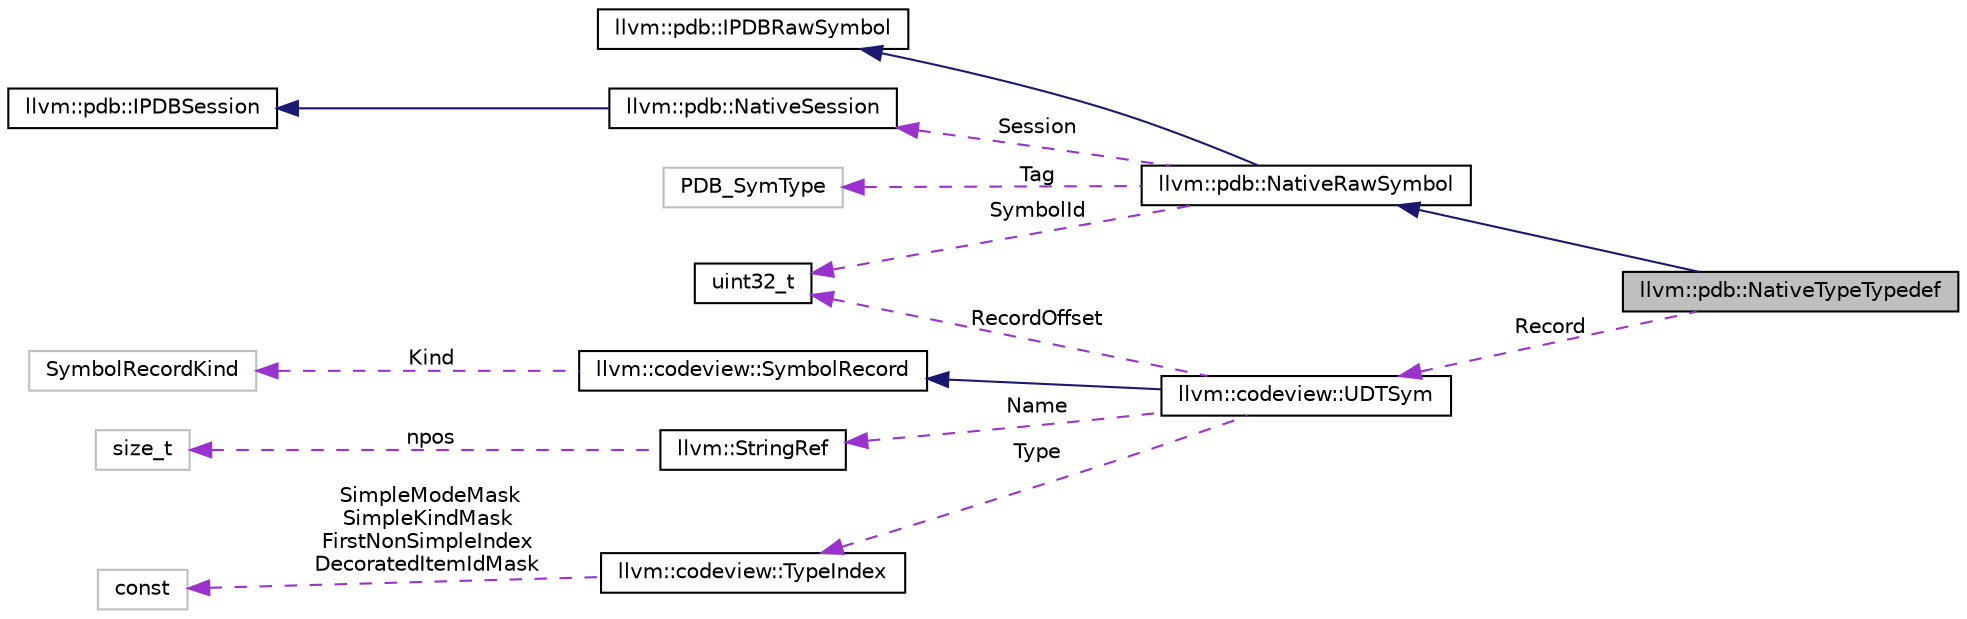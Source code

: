 digraph "llvm::pdb::NativeTypeTypedef"
{
 // LATEX_PDF_SIZE
  bgcolor="transparent";
  edge [fontname="Helvetica",fontsize="10",labelfontname="Helvetica",labelfontsize="10"];
  node [fontname="Helvetica",fontsize="10",shape=record];
  rankdir="LR";
  Node1 [label="llvm::pdb::NativeTypeTypedef",height=0.2,width=0.4,color="black", fillcolor="grey75", style="filled", fontcolor="black",tooltip=" "];
  Node2 -> Node1 [dir="back",color="midnightblue",fontsize="10",style="solid",fontname="Helvetica"];
  Node2 [label="llvm::pdb::NativeRawSymbol",height=0.2,width=0.4,color="black",URL="$classllvm_1_1pdb_1_1NativeRawSymbol.html",tooltip=" "];
  Node3 -> Node2 [dir="back",color="midnightblue",fontsize="10",style="solid",fontname="Helvetica"];
  Node3 [label="llvm::pdb::IPDBRawSymbol",height=0.2,width=0.4,color="black",URL="$classllvm_1_1pdb_1_1IPDBRawSymbol.html",tooltip="IPDBRawSymbol defines an interface used to represent an arbitrary symbol."];
  Node4 -> Node2 [dir="back",color="darkorchid3",fontsize="10",style="dashed",label=" Session" ,fontname="Helvetica"];
  Node4 [label="llvm::pdb::NativeSession",height=0.2,width=0.4,color="black",URL="$classllvm_1_1pdb_1_1NativeSession.html",tooltip=" "];
  Node5 -> Node4 [dir="back",color="midnightblue",fontsize="10",style="solid",fontname="Helvetica"];
  Node5 [label="llvm::pdb::IPDBSession",height=0.2,width=0.4,color="black",URL="$classllvm_1_1pdb_1_1IPDBSession.html",tooltip="IPDBSession defines an interface used to provide a context for querying debug information from a debu..."];
  Node6 -> Node2 [dir="back",color="darkorchid3",fontsize="10",style="dashed",label=" SymbolId" ,fontname="Helvetica"];
  Node6 [label="uint32_t",height=0.2,width=0.4,color="black",URL="$classuint32__t.html",tooltip=" "];
  Node7 -> Node2 [dir="back",color="darkorchid3",fontsize="10",style="dashed",label=" Tag" ,fontname="Helvetica"];
  Node7 [label="PDB_SymType",height=0.2,width=0.4,color="grey75",tooltip=" "];
  Node8 -> Node1 [dir="back",color="darkorchid3",fontsize="10",style="dashed",label=" Record" ,fontname="Helvetica"];
  Node8 [label="llvm::codeview::UDTSym",height=0.2,width=0.4,color="black",URL="$classllvm_1_1codeview_1_1UDTSym.html",tooltip=" "];
  Node9 -> Node8 [dir="back",color="midnightblue",fontsize="10",style="solid",fontname="Helvetica"];
  Node9 [label="llvm::codeview::SymbolRecord",height=0.2,width=0.4,color="black",URL="$classllvm_1_1codeview_1_1SymbolRecord.html",tooltip=" "];
  Node10 -> Node9 [dir="back",color="darkorchid3",fontsize="10",style="dashed",label=" Kind" ,fontname="Helvetica"];
  Node10 [label="SymbolRecordKind",height=0.2,width=0.4,color="grey75",tooltip=" "];
  Node6 -> Node8 [dir="back",color="darkorchid3",fontsize="10",style="dashed",label=" RecordOffset" ,fontname="Helvetica"];
  Node11 -> Node8 [dir="back",color="darkorchid3",fontsize="10",style="dashed",label=" Name" ,fontname="Helvetica"];
  Node11 [label="llvm::StringRef",height=0.2,width=0.4,color="black",URL="$classllvm_1_1StringRef.html",tooltip="StringRef - Represent a constant reference to a string, i.e."];
  Node12 -> Node11 [dir="back",color="darkorchid3",fontsize="10",style="dashed",label=" npos" ,fontname="Helvetica"];
  Node12 [label="size_t",height=0.2,width=0.4,color="grey75",tooltip=" "];
  Node13 -> Node8 [dir="back",color="darkorchid3",fontsize="10",style="dashed",label=" Type" ,fontname="Helvetica"];
  Node13 [label="llvm::codeview::TypeIndex",height=0.2,width=0.4,color="black",URL="$classllvm_1_1codeview_1_1TypeIndex.html",tooltip="A 32-bit type reference."];
  Node14 -> Node13 [dir="back",color="darkorchid3",fontsize="10",style="dashed",label=" SimpleModeMask\nSimpleKindMask\nFirstNonSimpleIndex\nDecoratedItemIdMask" ,fontname="Helvetica"];
  Node14 [label="const",height=0.2,width=0.4,color="grey75",tooltip=" "];
}
